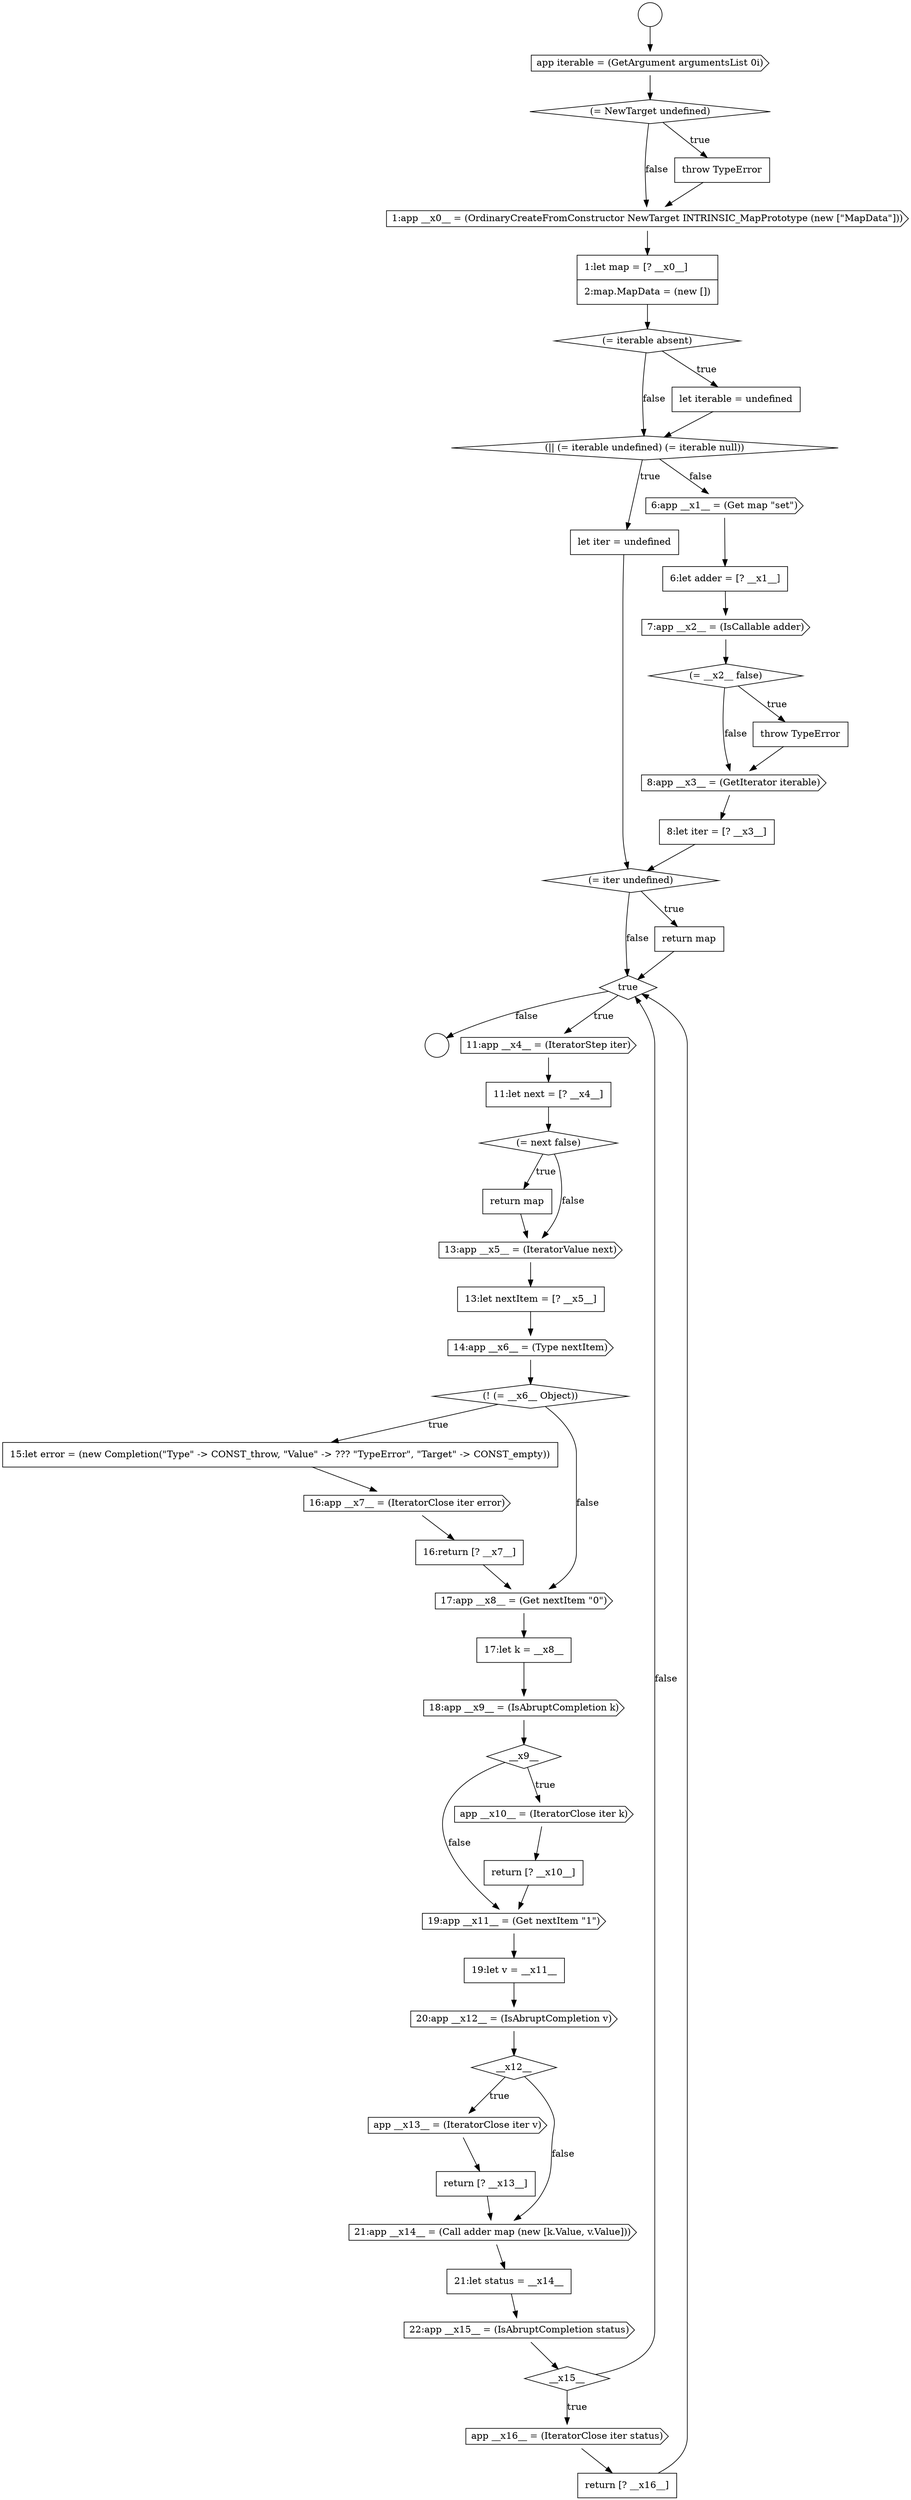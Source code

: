 digraph {
  node0 [shape=circle label=" " color="black" fillcolor="white" style=filled]
  node5 [shape=cds, label=<<font color="black">1:app __x0__ = (OrdinaryCreateFromConstructor NewTarget INTRINSIC_MapPrototype (new [&quot;MapData&quot;]))</font>> color="black" fillcolor="white" style=filled]
  node10 [shape=none, margin=0, label=<<font color="black">
    <table border="0" cellborder="1" cellspacing="0" cellpadding="10">
      <tr><td align="left">let iter = undefined</td></tr>
    </table>
  </font>> color="black" fillcolor="white" style=filled]
  node14 [shape=diamond, label=<<font color="black">(= __x2__ false)</font>> color="black" fillcolor="white" style=filled]
  node1 [shape=circle label=" " color="black" fillcolor="white" style=filled]
  node6 [shape=none, margin=0, label=<<font color="black">
    <table border="0" cellborder="1" cellspacing="0" cellpadding="10">
      <tr><td align="left">1:let map = [? __x0__]</td></tr>
      <tr><td align="left">2:map.MapData = (new [])</td></tr>
    </table>
  </font>> color="black" fillcolor="white" style=filled]
  node9 [shape=diamond, label=<<font color="black">(|| (= iterable undefined) (= iterable null))</font>> color="black" fillcolor="white" style=filled]
  node2 [shape=cds, label=<<font color="black">app iterable = (GetArgument argumentsList 0i)</font>> color="black" fillcolor="white" style=filled]
  node8 [shape=none, margin=0, label=<<font color="black">
    <table border="0" cellborder="1" cellspacing="0" cellpadding="10">
      <tr><td align="left">let iterable = undefined</td></tr>
    </table>
  </font>> color="black" fillcolor="white" style=filled]
  node4 [shape=none, margin=0, label=<<font color="black">
    <table border="0" cellborder="1" cellspacing="0" cellpadding="10">
      <tr><td align="left">throw TypeError</td></tr>
    </table>
  </font>> color="black" fillcolor="white" style=filled]
  node42 [shape=cds, label=<<font color="black">app __x13__ = (IteratorClose iter v)</font>> color="black" fillcolor="white" style=filled]
  node24 [shape=none, margin=0, label=<<font color="black">
    <table border="0" cellborder="1" cellspacing="0" cellpadding="10">
      <tr><td align="left">return map</td></tr>
    </table>
  </font>> color="black" fillcolor="white" style=filled]
  node37 [shape=none, margin=0, label=<<font color="black">
    <table border="0" cellborder="1" cellspacing="0" cellpadding="10">
      <tr><td align="left">return [? __x10__]</td></tr>
    </table>
  </font>> color="black" fillcolor="white" style=filled]
  node25 [shape=cds, label=<<font color="black">13:app __x5__ = (IteratorValue next)</font>> color="black" fillcolor="white" style=filled]
  node20 [shape=diamond, label=<<font color="black">true</font>> color="black" fillcolor="white" style=filled]
  node46 [shape=cds, label=<<font color="black">22:app __x15__ = (IsAbruptCompletion status)</font>> color="black" fillcolor="white" style=filled]
  node29 [shape=none, margin=0, label=<<font color="black">
    <table border="0" cellborder="1" cellspacing="0" cellpadding="10">
      <tr><td align="left">15:let error = (new Completion(&quot;Type&quot; -&gt; CONST_throw, &quot;Value&quot; -&gt; ??? &quot;TypeError&quot;, &quot;Target&quot; -&gt; CONST_empty))</td></tr>
    </table>
  </font>> color="black" fillcolor="white" style=filled]
  node21 [shape=cds, label=<<font color="black">11:app __x4__ = (IteratorStep iter)</font>> color="black" fillcolor="white" style=filled]
  node33 [shape=none, margin=0, label=<<font color="black">
    <table border="0" cellborder="1" cellspacing="0" cellpadding="10">
      <tr><td align="left">17:let k = __x8__</td></tr>
    </table>
  </font>> color="black" fillcolor="white" style=filled]
  node28 [shape=diamond, label=<<font color="black">(! (= __x6__ Object))</font>> color="black" fillcolor="white" style=filled]
  node38 [shape=cds, label=<<font color="black">19:app __x11__ = (Get nextItem &quot;1&quot;)</font>> color="black" fillcolor="white" style=filled]
  node13 [shape=cds, label=<<font color="black">7:app __x2__ = (IsCallable adder)</font>> color="black" fillcolor="white" style=filled]
  node41 [shape=diamond, label=<<font color="black">__x12__</font>> color="black" fillcolor="white" style=filled]
  node45 [shape=none, margin=0, label=<<font color="black">
    <table border="0" cellborder="1" cellspacing="0" cellpadding="10">
      <tr><td align="left">21:let status = __x14__</td></tr>
    </table>
  </font>> color="black" fillcolor="white" style=filled]
  node17 [shape=none, margin=0, label=<<font color="black">
    <table border="0" cellborder="1" cellspacing="0" cellpadding="10">
      <tr><td align="left">8:let iter = [? __x3__]</td></tr>
    </table>
  </font>> color="black" fillcolor="white" style=filled]
  node32 [shape=cds, label=<<font color="black">17:app __x8__ = (Get nextItem &quot;0&quot;)</font>> color="black" fillcolor="white" style=filled]
  node34 [shape=cds, label=<<font color="black">18:app __x9__ = (IsAbruptCompletion k)</font>> color="black" fillcolor="white" style=filled]
  node22 [shape=none, margin=0, label=<<font color="black">
    <table border="0" cellborder="1" cellspacing="0" cellpadding="10">
      <tr><td align="left">11:let next = [? __x4__]</td></tr>
    </table>
  </font>> color="black" fillcolor="white" style=filled]
  node44 [shape=cds, label=<<font color="black">21:app __x14__ = (Call adder map (new [k.Value, v.Value]))</font>> color="black" fillcolor="white" style=filled]
  node27 [shape=cds, label=<<font color="black">14:app __x6__ = (Type nextItem)</font>> color="black" fillcolor="white" style=filled]
  node12 [shape=none, margin=0, label=<<font color="black">
    <table border="0" cellborder="1" cellspacing="0" cellpadding="10">
      <tr><td align="left">6:let adder = [? __x1__]</td></tr>
    </table>
  </font>> color="black" fillcolor="white" style=filled]
  node49 [shape=none, margin=0, label=<<font color="black">
    <table border="0" cellborder="1" cellspacing="0" cellpadding="10">
      <tr><td align="left">return [? __x16__]</td></tr>
    </table>
  </font>> color="black" fillcolor="white" style=filled]
  node7 [shape=diamond, label=<<font color="black">(= iterable absent)</font>> color="black" fillcolor="white" style=filled]
  node39 [shape=none, margin=0, label=<<font color="black">
    <table border="0" cellborder="1" cellspacing="0" cellpadding="10">
      <tr><td align="left">19:let v = __x11__</td></tr>
    </table>
  </font>> color="black" fillcolor="white" style=filled]
  node3 [shape=diamond, label=<<font color="black">(= NewTarget undefined)</font>> color="black" fillcolor="white" style=filled]
  node35 [shape=diamond, label=<<font color="black">__x9__</font>> color="black" fillcolor="white" style=filled]
  node48 [shape=cds, label=<<font color="black">app __x16__ = (IteratorClose iter status)</font>> color="black" fillcolor="white" style=filled]
  node18 [shape=diamond, label=<<font color="black">(= iter undefined)</font>> color="black" fillcolor="white" style=filled]
  node16 [shape=cds, label=<<font color="black">8:app __x3__ = (GetIterator iterable)</font>> color="black" fillcolor="white" style=filled]
  node31 [shape=none, margin=0, label=<<font color="black">
    <table border="0" cellborder="1" cellspacing="0" cellpadding="10">
      <tr><td align="left">16:return [? __x7__]</td></tr>
    </table>
  </font>> color="black" fillcolor="white" style=filled]
  node11 [shape=cds, label=<<font color="black">6:app __x1__ = (Get map &quot;set&quot;)</font>> color="black" fillcolor="white" style=filled]
  node43 [shape=none, margin=0, label=<<font color="black">
    <table border="0" cellborder="1" cellspacing="0" cellpadding="10">
      <tr><td align="left">return [? __x13__]</td></tr>
    </table>
  </font>> color="black" fillcolor="white" style=filled]
  node40 [shape=cds, label=<<font color="black">20:app __x12__ = (IsAbruptCompletion v)</font>> color="black" fillcolor="white" style=filled]
  node26 [shape=none, margin=0, label=<<font color="black">
    <table border="0" cellborder="1" cellspacing="0" cellpadding="10">
      <tr><td align="left">13:let nextItem = [? __x5__]</td></tr>
    </table>
  </font>> color="black" fillcolor="white" style=filled]
  node23 [shape=diamond, label=<<font color="black">(= next false)</font>> color="black" fillcolor="white" style=filled]
  node36 [shape=cds, label=<<font color="black">app __x10__ = (IteratorClose iter k)</font>> color="black" fillcolor="white" style=filled]
  node30 [shape=cds, label=<<font color="black">16:app __x7__ = (IteratorClose iter error)</font>> color="black" fillcolor="white" style=filled]
  node19 [shape=none, margin=0, label=<<font color="black">
    <table border="0" cellborder="1" cellspacing="0" cellpadding="10">
      <tr><td align="left">return map</td></tr>
    </table>
  </font>> color="black" fillcolor="white" style=filled]
  node47 [shape=diamond, label=<<font color="black">__x15__</font>> color="black" fillcolor="white" style=filled]
  node15 [shape=none, margin=0, label=<<font color="black">
    <table border="0" cellborder="1" cellspacing="0" cellpadding="10">
      <tr><td align="left">throw TypeError</td></tr>
    </table>
  </font>> color="black" fillcolor="white" style=filled]
  node5 -> node6 [ color="black"]
  node29 -> node30 [ color="black"]
  node7 -> node8 [label=<<font color="black">true</font>> color="black"]
  node7 -> node9 [label=<<font color="black">false</font>> color="black"]
  node12 -> node13 [ color="black"]
  node43 -> node44 [ color="black"]
  node31 -> node32 [ color="black"]
  node26 -> node27 [ color="black"]
  node4 -> node5 [ color="black"]
  node25 -> node26 [ color="black"]
  node23 -> node24 [label=<<font color="black">true</font>> color="black"]
  node23 -> node25 [label=<<font color="black">false</font>> color="black"]
  node48 -> node49 [ color="black"]
  node20 -> node21 [label=<<font color="black">true</font>> color="black"]
  node20 -> node1 [label=<<font color="black">false</font>> color="black"]
  node39 -> node40 [ color="black"]
  node41 -> node42 [label=<<font color="black">true</font>> color="black"]
  node41 -> node44 [label=<<font color="black">false</font>> color="black"]
  node42 -> node43 [ color="black"]
  node34 -> node35 [ color="black"]
  node2 -> node3 [ color="black"]
  node47 -> node48 [label=<<font color="black">true</font>> color="black"]
  node47 -> node20 [label=<<font color="black">false</font>> color="black"]
  node3 -> node4 [label=<<font color="black">true</font>> color="black"]
  node3 -> node5 [label=<<font color="black">false</font>> color="black"]
  node15 -> node16 [ color="black"]
  node11 -> node12 [ color="black"]
  node9 -> node10 [label=<<font color="black">true</font>> color="black"]
  node9 -> node11 [label=<<font color="black">false</font>> color="black"]
  node19 -> node20 [ color="black"]
  node13 -> node14 [ color="black"]
  node45 -> node46 [ color="black"]
  node0 -> node2 [ color="black"]
  node36 -> node37 [ color="black"]
  node22 -> node23 [ color="black"]
  node10 -> node18 [ color="black"]
  node6 -> node7 [ color="black"]
  node44 -> node45 [ color="black"]
  node27 -> node28 [ color="black"]
  node37 -> node38 [ color="black"]
  node40 -> node41 [ color="black"]
  node30 -> node31 [ color="black"]
  node8 -> node9 [ color="black"]
  node21 -> node22 [ color="black"]
  node49 -> node20 [ color="black"]
  node24 -> node25 [ color="black"]
  node46 -> node47 [ color="black"]
  node16 -> node17 [ color="black"]
  node18 -> node19 [label=<<font color="black">true</font>> color="black"]
  node18 -> node20 [label=<<font color="black">false</font>> color="black"]
  node38 -> node39 [ color="black"]
  node35 -> node36 [label=<<font color="black">true</font>> color="black"]
  node35 -> node38 [label=<<font color="black">false</font>> color="black"]
  node32 -> node33 [ color="black"]
  node17 -> node18 [ color="black"]
  node33 -> node34 [ color="black"]
  node14 -> node15 [label=<<font color="black">true</font>> color="black"]
  node14 -> node16 [label=<<font color="black">false</font>> color="black"]
  node28 -> node29 [label=<<font color="black">true</font>> color="black"]
  node28 -> node32 [label=<<font color="black">false</font>> color="black"]
}
